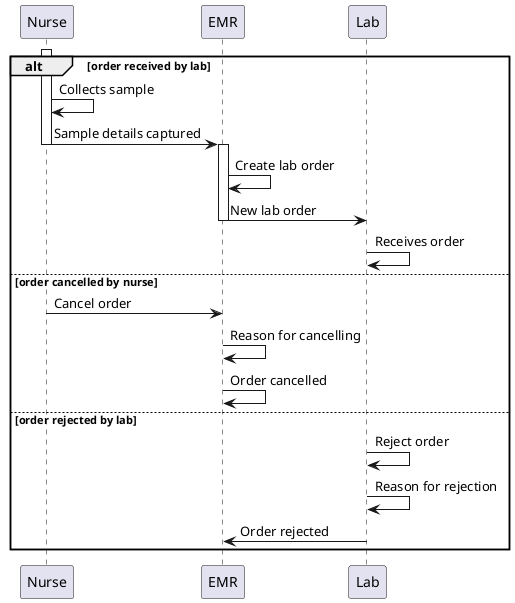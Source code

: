 @startuml LabOrders

alt order received by lab

    activate Nurse
    Nurse -> Nurse: Collects sample
    Nurse -> EMR: Sample details captured
    deactivate Nurse

    activate EMR
    EMR -> EMR: Create lab order
    EMR -> Lab: New lab order
    deactivate EMR

    Lab -> Lab: Receives order
else order cancelled by nurse
    Nurse -> EMR: Cancel order
    EMR -> EMR: Reason for cancelling
    EMR -> EMR: Order cancelled

else order rejected by lab
    Lab -> Lab: Reject order
    Lab -> Lab: Reason for rejection
    Lab -> EMR: Order rejected
end

@enduml